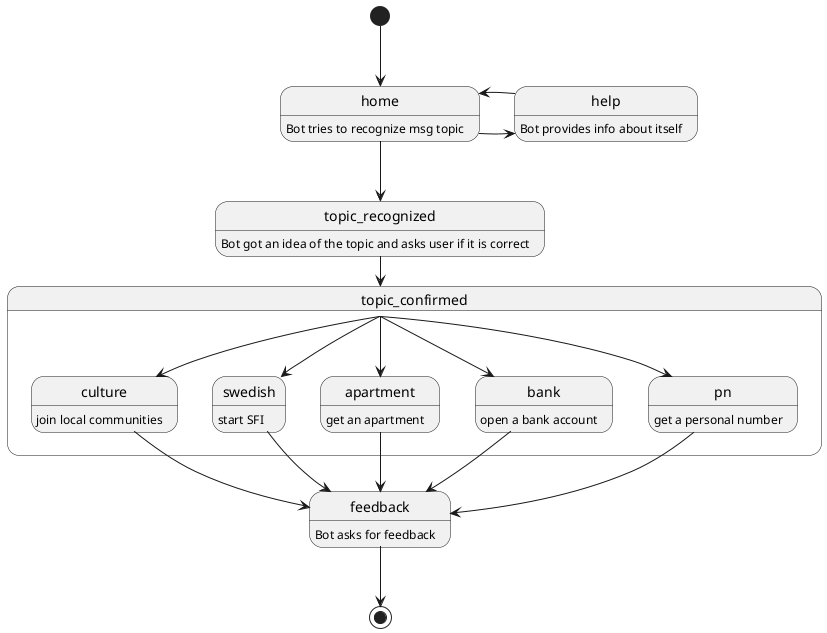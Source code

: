 @startuml

home: Bot tries to recognize msg topic
help: Bot provides info about itself
feedback: Bot asks for feedback

state topic_recognized: Bot got an idea of the topic and asks user if it is correct

state topic_confirmed {
  pn: get a personal number
  bank: open a bank account
  apartment: get an apartment
  swedish: start SFI
  culture: join local communities
}

[*] --> home
home  -> help
help  -> home
home --> topic_recognized
topic_recognized --> topic_confirmed

topic_confirmed  --> pn
topic_confirmed  --> bank
topic_confirmed  --> apartment
topic_confirmed  --> swedish
topic_confirmed  --> culture

pn -down-> feedback
bank -down-> feedback
apartment -down-> feedback
swedish -down-> feedback
culture -down-> feedback
feedback  -down-> [*]
@enduml